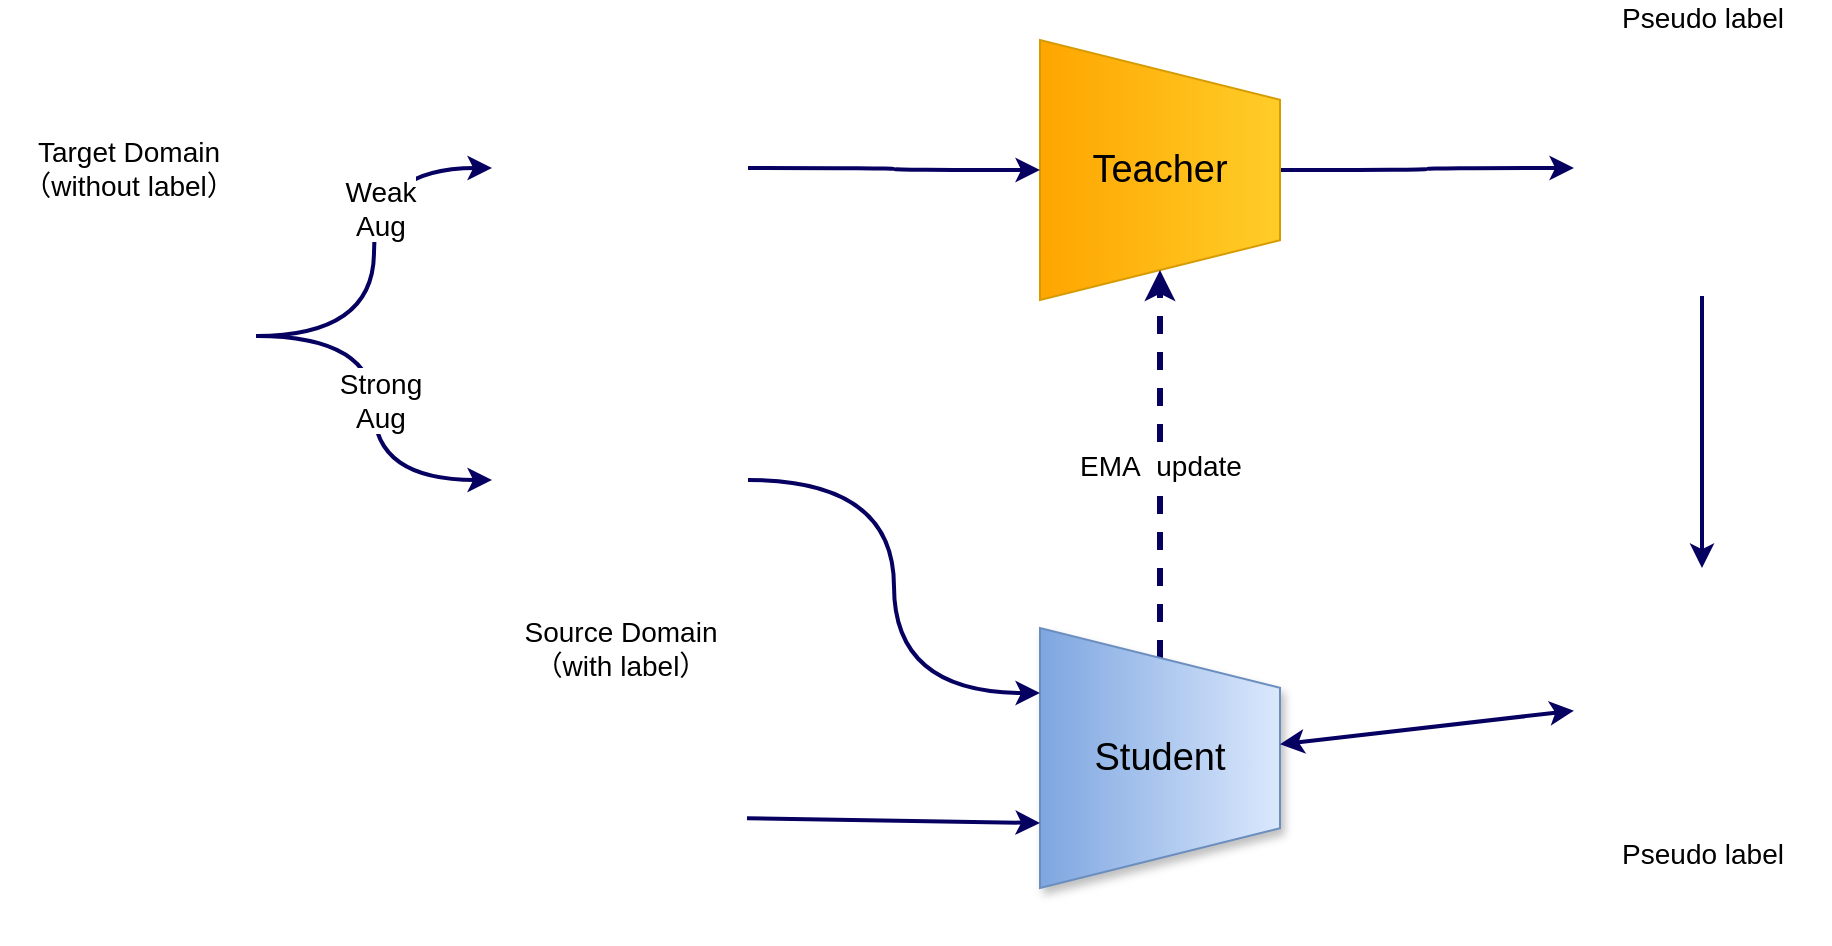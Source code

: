 <mxfile version="17.2.1" type="github">
  <diagram id="RSdTC1LBqg07sSFLqbhj" name="第 1 页">
    <mxGraphModel dx="1207" dy="727" grid="1" gridSize="10" guides="1" tooltips="1" connect="1" arrows="1" fold="1" page="1" pageScale="1" pageWidth="827" pageHeight="1169" math="0" shadow="0">
      <root>
        <mxCell id="0" />
        <mxCell id="1" parent="0" />
        <mxCell id="gwfK31mgEMJ7cQDWFxEi-10" style="edgeStyle=orthogonalEdgeStyle;curved=1;rounded=0;jumpStyle=none;orthogonalLoop=1;jettySize=auto;html=1;shadow=0;labelBackgroundColor=#FFFFFF;fontSize=14;strokeColor=#060061;strokeWidth=2;" edge="1" parent="1" source="gwfK31mgEMJ7cQDWFxEi-2" target="gwfK31mgEMJ7cQDWFxEi-9">
          <mxGeometry relative="1" as="geometry">
            <mxPoint x="790" y="570" as="targetPoint" />
          </mxGeometry>
        </mxCell>
        <mxCell id="gwfK31mgEMJ7cQDWFxEi-2" value="&lt;font style=&quot;font-size: 19px&quot;&gt;Teacher&lt;/font&gt;" style="verticalLabelPosition=middle;verticalAlign=middle;html=1;shape=trapezoid;perimeter=trapezoidPerimeter;whiteSpace=wrap;size=0.23;arcSize=10;flipV=1;labelPosition=center;align=center;direction=south;fillColor=#ffcd28;strokeColor=#d79b00;rounded=0;gradientDirection=south;gradientColor=#ffa500;" vertex="1" parent="1">
          <mxGeometry x="560" y="506" width="120" height="130" as="geometry" />
        </mxCell>
        <mxCell id="gwfK31mgEMJ7cQDWFxEi-7" value="Weak&lt;br&gt;Aug" style="edgeStyle=orthogonalEdgeStyle;rounded=0;orthogonalLoop=1;jettySize=auto;html=1;shadow=0;fontSize=14;strokeColor=#060061;strokeWidth=2;jumpStyle=none;curved=1;" edge="1" parent="1" source="gwfK31mgEMJ7cQDWFxEi-3" target="gwfK31mgEMJ7cQDWFxEi-6">
          <mxGeometry x="0.218" y="-3" relative="1" as="geometry">
            <mxPoint as="offset" />
          </mxGeometry>
        </mxCell>
        <mxCell id="gwfK31mgEMJ7cQDWFxEi-14" style="edgeStyle=orthogonalEdgeStyle;curved=1;rounded=0;jumpStyle=none;orthogonalLoop=1;jettySize=auto;html=1;shadow=0;labelBackgroundColor=#FFFFFF;fontSize=14;strokeColor=#060061;strokeWidth=2;" edge="1" parent="1" source="gwfK31mgEMJ7cQDWFxEi-3" target="gwfK31mgEMJ7cQDWFxEi-11">
          <mxGeometry relative="1" as="geometry" />
        </mxCell>
        <mxCell id="gwfK31mgEMJ7cQDWFxEi-15" value="Strong&lt;br&gt;Aug" style="edgeLabel;html=1;align=center;verticalAlign=middle;resizable=0;points=[];fontSize=14;" vertex="1" connectable="0" parent="gwfK31mgEMJ7cQDWFxEi-14">
          <mxGeometry x="-0.287" y="-10" relative="1" as="geometry">
            <mxPoint x="13" y="23" as="offset" />
          </mxGeometry>
        </mxCell>
        <mxCell id="gwfK31mgEMJ7cQDWFxEi-3" value="Target Domain&lt;br style=&quot;font-size: 14px;&quot;&gt;（without label）" style="shape=image;html=1;verticalAlign=bottom;verticalLabelPosition=top;labelBackgroundColor=#ffffff;imageAspect=0;aspect=fixed;image=https://cdn1.iconfinder.com/data/icons/iconnice-vector-icon/31/Vector-icons_23-128.png;labelPosition=center;align=center;fontSize=14;" vertex="1" parent="1">
          <mxGeometry x="40" y="590" width="128" height="128" as="geometry" />
        </mxCell>
        <mxCell id="gwfK31mgEMJ7cQDWFxEi-5" value="&lt;font style=&quot;font-size: 14px&quot;&gt;EMA&amp;nbsp; update&lt;/font&gt;" style="edgeStyle=orthogonalEdgeStyle;rounded=0;orthogonalLoop=1;jettySize=auto;html=1;entryX=1;entryY=0.5;entryDx=0;entryDy=0;fontSize=19;strokeWidth=3;dashed=1;fillColor=#d0cee2;strokeColor=#060061;shadow=0;" edge="1" parent="1" source="gwfK31mgEMJ7cQDWFxEi-4" target="gwfK31mgEMJ7cQDWFxEi-2">
          <mxGeometry relative="1" as="geometry" />
        </mxCell>
        <mxCell id="gwfK31mgEMJ7cQDWFxEi-4" value="&lt;font style=&quot;font-size: 19px&quot;&gt;Student&lt;/font&gt;" style="verticalLabelPosition=middle;verticalAlign=middle;html=1;shape=trapezoid;perimeter=trapezoidPerimeter;whiteSpace=wrap;size=0.23;arcSize=16;flipV=1;labelPosition=center;align=center;direction=south;fillColor=#dae8fc;strokeColor=#6c8ebf;rounded=0;shadow=1;perimeterSpacing=0;gradientColor=#7ea6e0;gradientDirection=south;" vertex="1" parent="1">
          <mxGeometry x="560" y="800" width="120" height="130" as="geometry" />
        </mxCell>
        <mxCell id="gwfK31mgEMJ7cQDWFxEi-8" style="edgeStyle=orthogonalEdgeStyle;curved=1;rounded=0;jumpStyle=none;orthogonalLoop=1;jettySize=auto;html=1;shadow=0;labelBackgroundColor=#FFFFFF;fontSize=14;strokeColor=#060061;strokeWidth=2;" edge="1" parent="1" source="gwfK31mgEMJ7cQDWFxEi-6" target="gwfK31mgEMJ7cQDWFxEi-2">
          <mxGeometry relative="1" as="geometry" />
        </mxCell>
        <mxCell id="gwfK31mgEMJ7cQDWFxEi-6" value="" style="shape=image;html=1;verticalAlign=top;verticalLabelPosition=bottom;labelBackgroundColor=#ffffff;imageAspect=0;aspect=fixed;image=https://cdn1.iconfinder.com/data/icons/iconnice-vector-icon/31/Vector-icons_23-128.png" vertex="1" parent="1">
          <mxGeometry x="286" y="506" width="128" height="128" as="geometry" />
        </mxCell>
        <mxCell id="gwfK31mgEMJ7cQDWFxEi-29" style="edgeStyle=orthogonalEdgeStyle;curved=1;rounded=0;jumpStyle=none;orthogonalLoop=1;jettySize=auto;html=1;shadow=0;labelBackgroundColor=#FFFFFF;fontSize=14;strokeColor=#060061;strokeWidth=2;" edge="1" parent="1" source="gwfK31mgEMJ7cQDWFxEi-9" target="gwfK31mgEMJ7cQDWFxEi-28">
          <mxGeometry relative="1" as="geometry" />
        </mxCell>
        <mxCell id="gwfK31mgEMJ7cQDWFxEi-9" value="&lt;font style=&quot;font-size: 14px&quot;&gt;Pseudo label&lt;/font&gt;" style="shape=image;html=1;verticalAlign=bottom;verticalLabelPosition=top;labelBackgroundColor=#ffffff;imageAspect=0;aspect=fixed;image=https://cdn1.iconfinder.com/data/icons/iconnice-vector-icon/31/Vector-icons_23-128.png;labelPosition=center;align=center;" vertex="1" parent="1">
          <mxGeometry x="827" y="506" width="128" height="128" as="geometry" />
        </mxCell>
        <mxCell id="gwfK31mgEMJ7cQDWFxEi-23" style="edgeStyle=orthogonalEdgeStyle;curved=1;rounded=0;jumpStyle=none;orthogonalLoop=1;jettySize=auto;html=1;entryX=0.25;entryY=1;entryDx=0;entryDy=0;shadow=0;labelBackgroundColor=#FFFFFF;fontSize=14;strokeColor=#060061;strokeWidth=2;" edge="1" parent="1" source="gwfK31mgEMJ7cQDWFxEi-11" target="gwfK31mgEMJ7cQDWFxEi-4">
          <mxGeometry relative="1" as="geometry" />
        </mxCell>
        <mxCell id="gwfK31mgEMJ7cQDWFxEi-11" value="" style="shape=image;html=1;verticalAlign=top;verticalLabelPosition=bottom;labelBackgroundColor=#ffffff;imageAspect=0;aspect=fixed;image=https://cdn1.iconfinder.com/data/icons/iconnice-vector-icon/31/Vector-icons_23-128.png" vertex="1" parent="1">
          <mxGeometry x="286" y="662" width="128" height="128" as="geometry" />
        </mxCell>
        <mxCell id="gwfK31mgEMJ7cQDWFxEi-22" style="rounded=0;jumpStyle=none;orthogonalLoop=1;jettySize=auto;html=1;entryX=0.75;entryY=1;entryDx=0;entryDy=0;shadow=0;labelBackgroundColor=#FFFFFF;fontSize=14;strokeColor=#060061;strokeWidth=2;" edge="1" parent="1" source="gwfK31mgEMJ7cQDWFxEi-19" target="gwfK31mgEMJ7cQDWFxEi-4">
          <mxGeometry relative="1" as="geometry" />
        </mxCell>
        <mxCell id="gwfK31mgEMJ7cQDWFxEi-19" value="Source Domain&lt;br style=&quot;font-size: 14px&quot;&gt;（with label）" style="shape=image;html=1;verticalAlign=bottom;verticalLabelPosition=top;labelBackgroundColor=#ffffff;imageAspect=0;aspect=fixed;image=https://cdn1.iconfinder.com/data/icons/iconnice-vector-icon/31/Vector-icons_23-128.png;labelPosition=center;align=center;fontSize=14;" vertex="1" parent="1">
          <mxGeometry x="285.5" y="830" width="128" height="128" as="geometry" />
        </mxCell>
        <mxCell id="gwfK31mgEMJ7cQDWFxEi-30" style="rounded=0;jumpStyle=none;orthogonalLoop=1;jettySize=auto;html=1;shadow=0;labelBackgroundColor=#FFFFFF;fontSize=14;strokeColor=#060061;strokeWidth=2;startArrow=classic;startFill=1;" edge="1" parent="1" source="gwfK31mgEMJ7cQDWFxEi-28" target="gwfK31mgEMJ7cQDWFxEi-4">
          <mxGeometry relative="1" as="geometry" />
        </mxCell>
        <mxCell id="gwfK31mgEMJ7cQDWFxEi-28" value="&lt;font style=&quot;font-size: 14px&quot;&gt;Pseudo label&lt;/font&gt;" style="shape=image;html=1;verticalAlign=top;verticalLabelPosition=bottom;labelBackgroundColor=#ffffff;imageAspect=0;aspect=fixed;image=https://cdn1.iconfinder.com/data/icons/iconnice-vector-icon/31/Vector-icons_23-128.png;labelPosition=center;align=center;" vertex="1" parent="1">
          <mxGeometry x="827" y="770" width="128" height="128" as="geometry" />
        </mxCell>
      </root>
    </mxGraphModel>
  </diagram>
</mxfile>
